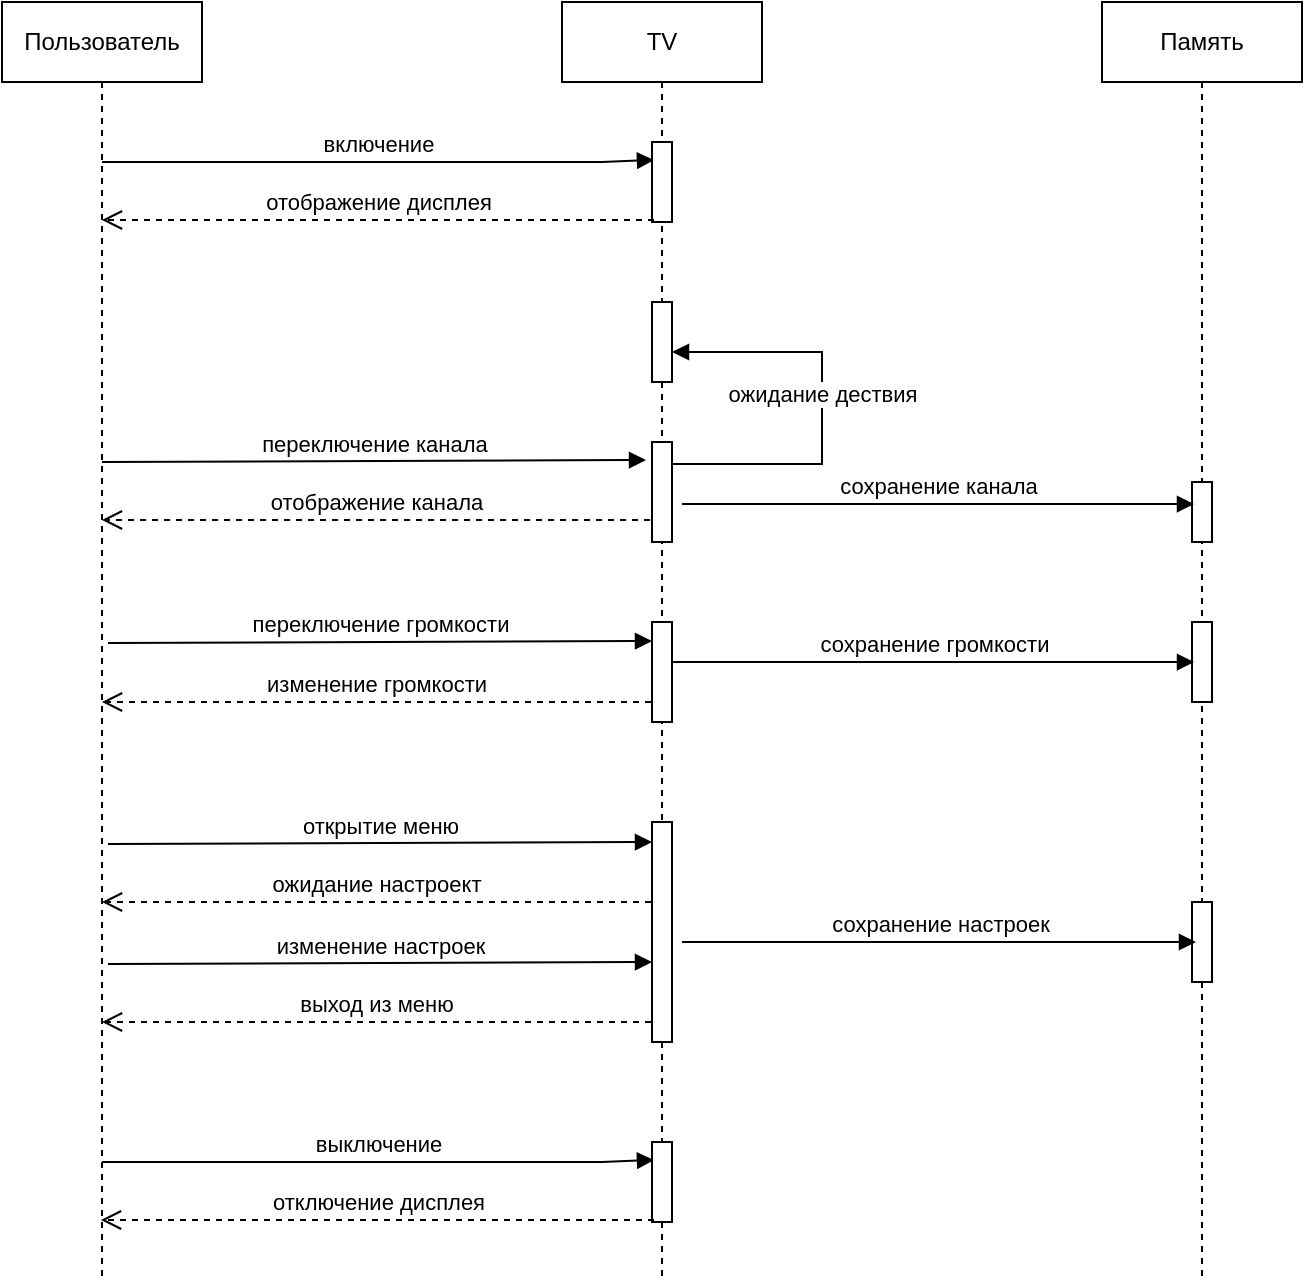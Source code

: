 <mxfile version="17.1.2" type="device"><diagram id="lGP9C5vFM9kXyNuCe12Z" name="Page-1"><mxGraphModel dx="1422" dy="796" grid="1" gridSize="10" guides="1" tooltips="1" connect="1" arrows="1" fold="1" page="1" pageScale="1" pageWidth="850" pageHeight="1100" math="0" shadow="0"><root><mxCell id="0"/><mxCell id="1" parent="0"/><mxCell id="cPLKCwzighGKX_5MuSRi-2" value="Пользователь" style="shape=umlLifeline;perimeter=lifelinePerimeter;whiteSpace=wrap;html=1;container=1;collapsible=0;recursiveResize=0;outlineConnect=0;" vertex="1" parent="1"><mxGeometry x="40" y="10" width="100" height="640" as="geometry"/></mxCell><mxCell id="cPLKCwzighGKX_5MuSRi-6" value="включение" style="html=1;verticalAlign=bottom;endArrow=block;rounded=0;entryX=0.1;entryY=0.225;entryDx=0;entryDy=0;entryPerimeter=0;" edge="1" parent="cPLKCwzighGKX_5MuSRi-2" target="cPLKCwzighGKX_5MuSRi-5"><mxGeometry width="80" relative="1" as="geometry"><mxPoint x="50" y="80" as="sourcePoint"/><mxPoint x="130" y="80" as="targetPoint"/><Array as="points"><mxPoint x="300" y="80"/></Array></mxGeometry></mxCell><mxCell id="cPLKCwzighGKX_5MuSRi-3" value="TV" style="shape=umlLifeline;perimeter=lifelinePerimeter;whiteSpace=wrap;html=1;container=1;collapsible=0;recursiveResize=0;outlineConnect=0;" vertex="1" parent="1"><mxGeometry x="320" y="10" width="100" height="640" as="geometry"/></mxCell><mxCell id="cPLKCwzighGKX_5MuSRi-5" value="" style="html=1;points=[];perimeter=orthogonalPerimeter;" vertex="1" parent="cPLKCwzighGKX_5MuSRi-3"><mxGeometry x="45" y="70" width="10" height="40" as="geometry"/></mxCell><mxCell id="cPLKCwzighGKX_5MuSRi-8" value="" style="html=1;points=[];perimeter=orthogonalPerimeter;" vertex="1" parent="cPLKCwzighGKX_5MuSRi-3"><mxGeometry x="45" y="150" width="10" height="40" as="geometry"/></mxCell><mxCell id="cPLKCwzighGKX_5MuSRi-9" value="" style="html=1;points=[];perimeter=orthogonalPerimeter;" vertex="1" parent="cPLKCwzighGKX_5MuSRi-3"><mxGeometry x="45" y="220" width="10" height="50" as="geometry"/></mxCell><mxCell id="cPLKCwzighGKX_5MuSRi-18" value="" style="html=1;points=[];perimeter=orthogonalPerimeter;" vertex="1" parent="cPLKCwzighGKX_5MuSRi-3"><mxGeometry x="45" y="310" width="10" height="50" as="geometry"/></mxCell><mxCell id="cPLKCwzighGKX_5MuSRi-19" value="" style="html=1;points=[];perimeter=orthogonalPerimeter;" vertex="1" parent="cPLKCwzighGKX_5MuSRi-3"><mxGeometry x="45" y="410" width="10" height="110" as="geometry"/></mxCell><mxCell id="cPLKCwzighGKX_5MuSRi-29" value="открытие меню" style="html=1;verticalAlign=bottom;endArrow=block;rounded=0;entryX=-0.3;entryY=0.18;entryDx=0;entryDy=0;entryPerimeter=0;" edge="1" parent="cPLKCwzighGKX_5MuSRi-3"><mxGeometry width="80" relative="1" as="geometry"><mxPoint x="-227" y="421" as="sourcePoint"/><mxPoint x="45" y="420" as="targetPoint"/></mxGeometry></mxCell><mxCell id="cPLKCwzighGKX_5MuSRi-31" value="изменение настроек" style="html=1;verticalAlign=bottom;endArrow=block;rounded=0;entryX=-0.3;entryY=0.18;entryDx=0;entryDy=0;entryPerimeter=0;" edge="1" parent="cPLKCwzighGKX_5MuSRi-3"><mxGeometry width="80" relative="1" as="geometry"><mxPoint x="-227" y="481" as="sourcePoint"/><mxPoint x="45" y="480" as="targetPoint"/></mxGeometry></mxCell><mxCell id="cPLKCwzighGKX_5MuSRi-38" value="выключение" style="html=1;verticalAlign=bottom;endArrow=block;rounded=0;entryX=0.1;entryY=0.225;entryDx=0;entryDy=0;entryPerimeter=0;" edge="1" parent="cPLKCwzighGKX_5MuSRi-3" target="cPLKCwzighGKX_5MuSRi-39"><mxGeometry width="80" relative="1" as="geometry"><mxPoint x="-230" y="580" as="sourcePoint"/><mxPoint x="-190" y="570" as="targetPoint"/><Array as="points"><mxPoint x="20" y="580"/></Array></mxGeometry></mxCell><mxCell id="cPLKCwzighGKX_5MuSRi-39" value="" style="html=1;points=[];perimeter=orthogonalPerimeter;" vertex="1" parent="cPLKCwzighGKX_5MuSRi-3"><mxGeometry x="45" y="570" width="10" height="40" as="geometry"/></mxCell><mxCell id="cPLKCwzighGKX_5MuSRi-40" value="отключение дисплея" style="html=1;verticalAlign=bottom;endArrow=open;dashed=1;endSize=8;rounded=0;exitX=0.1;exitY=0.975;exitDx=0;exitDy=0;exitPerimeter=0;" edge="1" parent="cPLKCwzighGKX_5MuSRi-3" source="cPLKCwzighGKX_5MuSRi-39"><mxGeometry relative="1" as="geometry"><mxPoint x="40" y="600" as="sourcePoint"/><mxPoint x="-230.5" y="609" as="targetPoint"/></mxGeometry></mxCell><mxCell id="cPLKCwzighGKX_5MuSRi-41" value="ожидание дествия" style="html=1;verticalAlign=bottom;endArrow=block;rounded=0;entryX=1;entryY=0.625;entryDx=0;entryDy=0;entryPerimeter=0;edgeStyle=orthogonalEdgeStyle;exitX=1;exitY=0.28;exitDx=0;exitDy=0;exitPerimeter=0;" edge="1" parent="cPLKCwzighGKX_5MuSRi-3" source="cPLKCwzighGKX_5MuSRi-9" target="cPLKCwzighGKX_5MuSRi-8"><mxGeometry width="80" relative="1" as="geometry"><mxPoint x="50" y="231" as="sourcePoint"/><mxPoint x="326" y="230" as="targetPoint"/><Array as="points"><mxPoint x="55" y="231"/><mxPoint x="130" y="231"/><mxPoint x="130" y="175"/></Array></mxGeometry></mxCell><mxCell id="cPLKCwzighGKX_5MuSRi-4" value="Память" style="shape=umlLifeline;perimeter=lifelinePerimeter;whiteSpace=wrap;html=1;container=1;collapsible=0;recursiveResize=0;outlineConnect=0;" vertex="1" parent="1"><mxGeometry x="590" y="10" width="100" height="640" as="geometry"/></mxCell><mxCell id="cPLKCwzighGKX_5MuSRi-26" value="" style="html=1;points=[];perimeter=orthogonalPerimeter;" vertex="1" parent="cPLKCwzighGKX_5MuSRi-4"><mxGeometry x="45" y="240" width="10" height="30" as="geometry"/></mxCell><mxCell id="cPLKCwzighGKX_5MuSRi-27" value="" style="html=1;points=[];perimeter=orthogonalPerimeter;" vertex="1" parent="cPLKCwzighGKX_5MuSRi-4"><mxGeometry x="45" y="310" width="10" height="40" as="geometry"/></mxCell><mxCell id="cPLKCwzighGKX_5MuSRi-34" value="" style="html=1;points=[];perimeter=orthogonalPerimeter;" vertex="1" parent="cPLKCwzighGKX_5MuSRi-4"><mxGeometry x="45" y="450" width="10" height="40" as="geometry"/></mxCell><mxCell id="cPLKCwzighGKX_5MuSRi-7" value="отображение дисплея" style="html=1;verticalAlign=bottom;endArrow=open;dashed=1;endSize=8;rounded=0;exitX=0.1;exitY=0.975;exitDx=0;exitDy=0;exitPerimeter=0;" edge="1" parent="1" source="cPLKCwzighGKX_5MuSRi-5" target="cPLKCwzighGKX_5MuSRi-2"><mxGeometry relative="1" as="geometry"><mxPoint x="360" y="110" as="sourcePoint"/><mxPoint x="280" y="110" as="targetPoint"/></mxGeometry></mxCell><mxCell id="cPLKCwzighGKX_5MuSRi-20" value="переключение канала" style="html=1;verticalAlign=bottom;endArrow=block;rounded=0;entryX=-0.3;entryY=0.18;entryDx=0;entryDy=0;entryPerimeter=0;" edge="1" parent="1" target="cPLKCwzighGKX_5MuSRi-9"><mxGeometry width="80" relative="1" as="geometry"><mxPoint x="90" y="240" as="sourcePoint"/><mxPoint x="370" y="240" as="targetPoint"/></mxGeometry></mxCell><mxCell id="cPLKCwzighGKX_5MuSRi-21" value="отображение канала" style="html=1;verticalAlign=bottom;endArrow=open;dashed=1;endSize=8;rounded=0;exitX=-0.1;exitY=0.78;exitDx=0;exitDy=0;exitPerimeter=0;" edge="1" parent="1" source="cPLKCwzighGKX_5MuSRi-9" target="cPLKCwzighGKX_5MuSRi-2"><mxGeometry relative="1" as="geometry"><mxPoint x="260" y="270" as="sourcePoint"/><mxPoint x="180" y="270" as="targetPoint"/></mxGeometry></mxCell><mxCell id="cPLKCwzighGKX_5MuSRi-23" value="переключение громкости" style="html=1;verticalAlign=bottom;endArrow=block;rounded=0;entryX=-0.3;entryY=0.18;entryDx=0;entryDy=0;entryPerimeter=0;" edge="1" parent="1"><mxGeometry width="80" relative="1" as="geometry"><mxPoint x="93" y="330.5" as="sourcePoint"/><mxPoint x="365" y="329.5" as="targetPoint"/></mxGeometry></mxCell><mxCell id="cPLKCwzighGKX_5MuSRi-24" value="изменение громкости" style="html=1;verticalAlign=bottom;endArrow=open;dashed=1;endSize=8;rounded=0;exitX=-0.1;exitY=0.78;exitDx=0;exitDy=0;exitPerimeter=0;" edge="1" parent="1"><mxGeometry relative="1" as="geometry"><mxPoint x="364.5" y="360" as="sourcePoint"/><mxPoint x="90" y="360" as="targetPoint"/></mxGeometry></mxCell><mxCell id="cPLKCwzighGKX_5MuSRi-25" value="сохранение канала" style="html=1;verticalAlign=bottom;endArrow=block;rounded=0;entryX=0.1;entryY=0.367;entryDx=0;entryDy=0;entryPerimeter=0;" edge="1" parent="1" target="cPLKCwzighGKX_5MuSRi-26"><mxGeometry width="80" relative="1" as="geometry"><mxPoint x="380" y="261" as="sourcePoint"/><mxPoint x="620" y="260" as="targetPoint"/></mxGeometry></mxCell><mxCell id="cPLKCwzighGKX_5MuSRi-28" value="сохранение громкости" style="html=1;verticalAlign=bottom;endArrow=block;rounded=0;entryX=0.1;entryY=0.367;entryDx=0;entryDy=0;entryPerimeter=0;" edge="1" parent="1" source="cPLKCwzighGKX_5MuSRi-18"><mxGeometry width="80" relative="1" as="geometry"><mxPoint x="370" y="340" as="sourcePoint"/><mxPoint x="636" y="340.01" as="targetPoint"/></mxGeometry></mxCell><mxCell id="cPLKCwzighGKX_5MuSRi-30" value="ожидание настроект" style="html=1;verticalAlign=bottom;endArrow=open;dashed=1;endSize=8;rounded=0;exitX=-0.1;exitY=0.78;exitDx=0;exitDy=0;exitPerimeter=0;" edge="1" parent="1"><mxGeometry relative="1" as="geometry"><mxPoint x="364.5" y="460" as="sourcePoint"/><mxPoint x="90" y="460" as="targetPoint"/></mxGeometry></mxCell><mxCell id="cPLKCwzighGKX_5MuSRi-32" value="выход из меню" style="html=1;verticalAlign=bottom;endArrow=open;dashed=1;endSize=8;rounded=0;exitX=-0.1;exitY=0.78;exitDx=0;exitDy=0;exitPerimeter=0;" edge="1" parent="1"><mxGeometry relative="1" as="geometry"><mxPoint x="364.5" y="520" as="sourcePoint"/><mxPoint x="90" y="520" as="targetPoint"/></mxGeometry></mxCell><mxCell id="cPLKCwzighGKX_5MuSRi-33" value="сохранение настроек" style="html=1;verticalAlign=bottom;endArrow=block;rounded=0;entryX=0.2;entryY=0.5;entryDx=0;entryDy=0;entryPerimeter=0;" edge="1" parent="1" target="cPLKCwzighGKX_5MuSRi-34"><mxGeometry width="80" relative="1" as="geometry"><mxPoint x="380" y="480" as="sourcePoint"/><mxPoint x="630" y="480" as="targetPoint"/></mxGeometry></mxCell></root></mxGraphModel></diagram></mxfile>